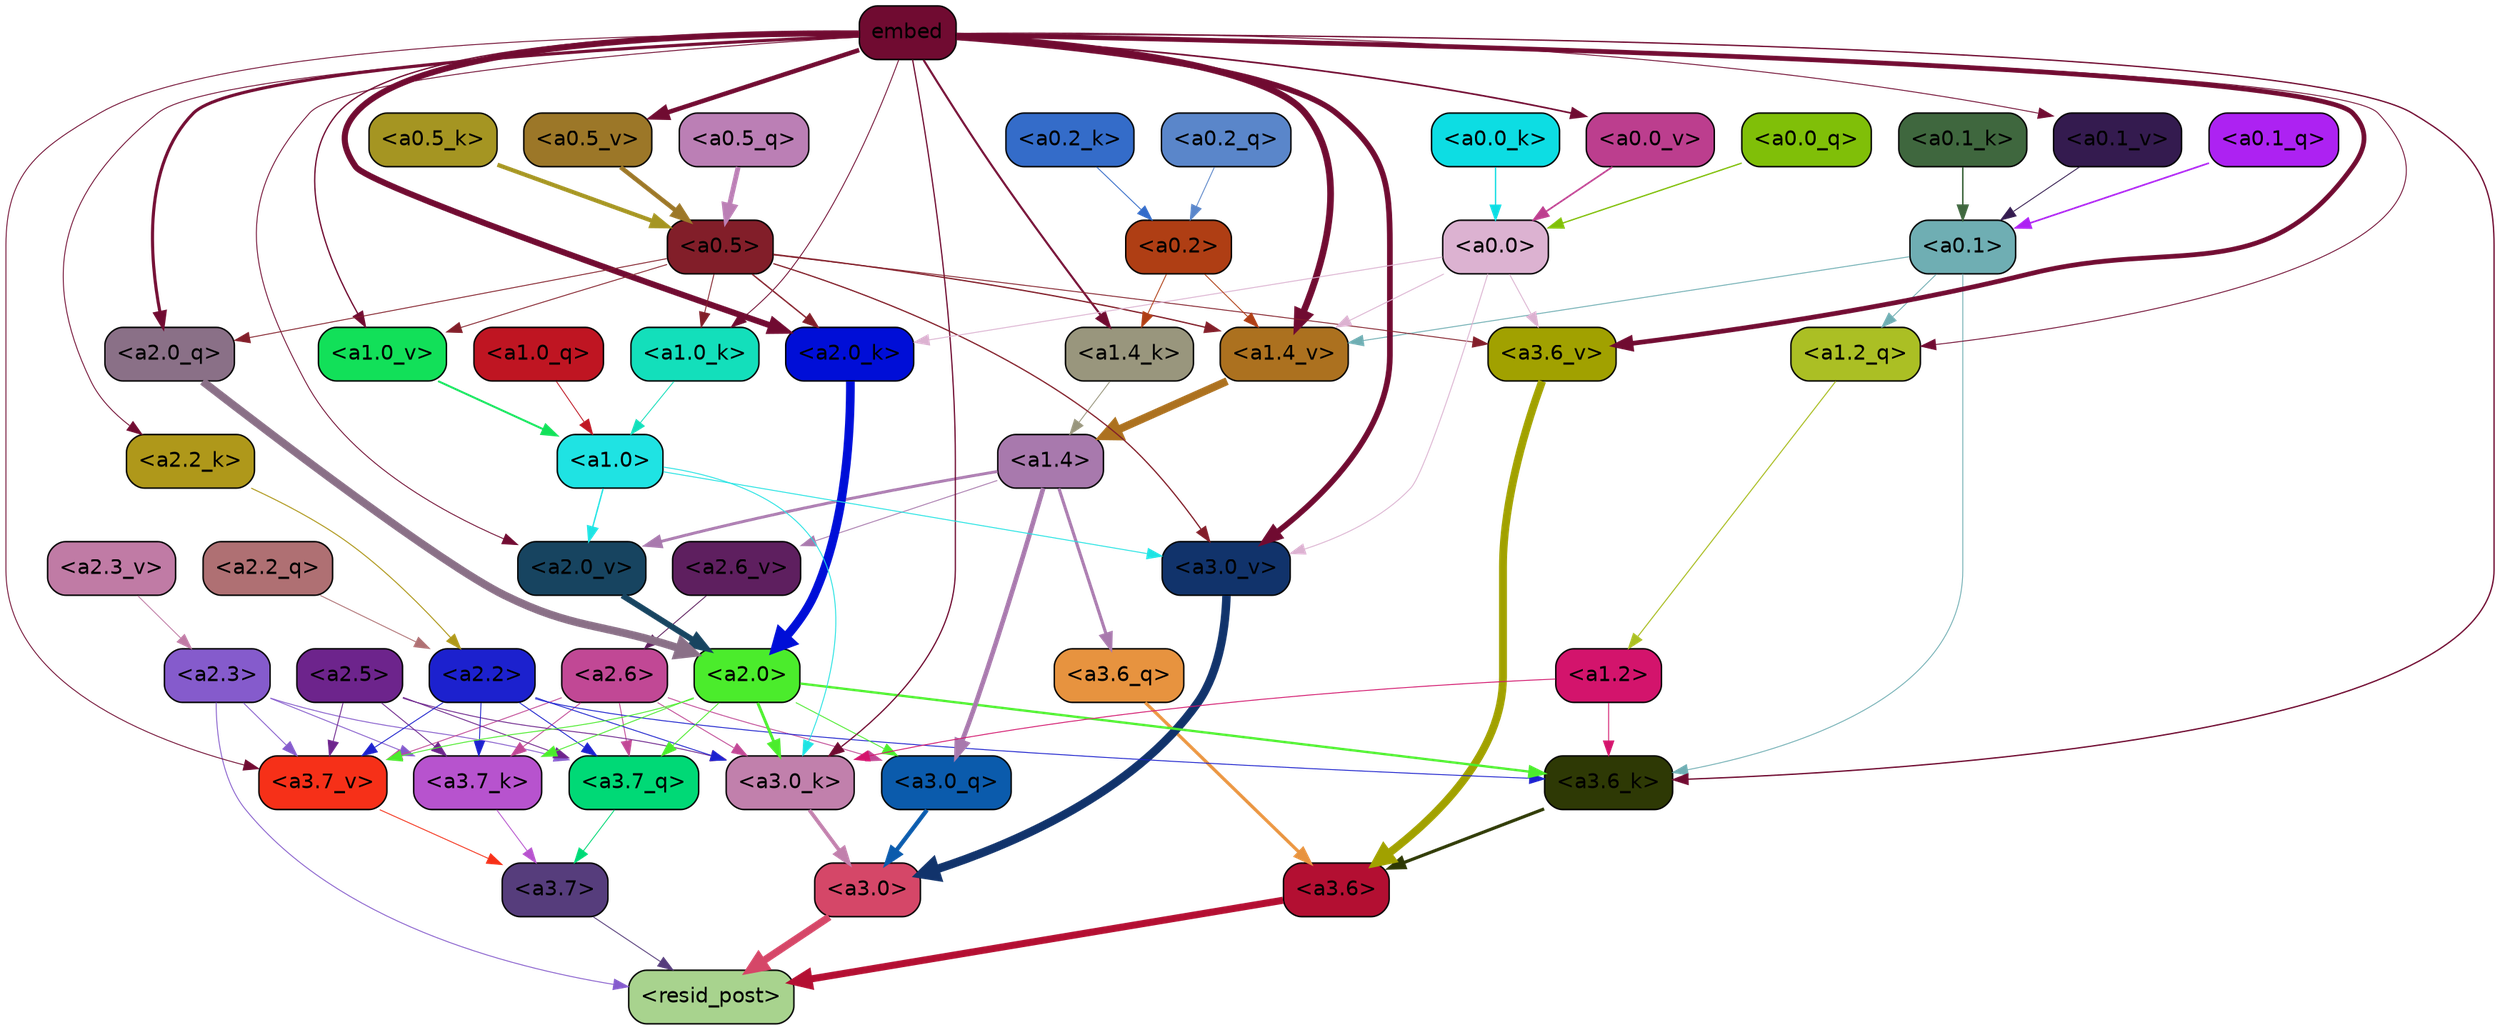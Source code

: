 strict digraph "" {
	graph [bgcolor=transparent,
		layout=dot,
		overlap=false,
		splines=true
	];
	"<a3.7>"	[color=black,
		fillcolor="#563d7c",
		fontname=Helvetica,
		shape=box,
		style="filled, rounded"];
	"<resid_post>"	[color=black,
		fillcolor="#a8d38e",
		fontname=Helvetica,
		shape=box,
		style="filled, rounded"];
	"<a3.7>" -> "<resid_post>"	[color="#563d7c",
		penwidth=0.6];
	"<a3.6>"	[color=black,
		fillcolor="#b30f32",
		fontname=Helvetica,
		shape=box,
		style="filled, rounded"];
	"<a3.6>" -> "<resid_post>"	[color="#b30f32",
		penwidth=4.751592040061951];
	"<a3.0>"	[color=black,
		fillcolor="#d54768",
		fontname=Helvetica,
		shape=box,
		style="filled, rounded"];
	"<a3.0>" -> "<resid_post>"	[color="#d54768",
		penwidth=4.904066681861877];
	"<a2.3>"	[color=black,
		fillcolor="#855bcc",
		fontname=Helvetica,
		shape=box,
		style="filled, rounded"];
	"<a2.3>" -> "<resid_post>"	[color="#855bcc",
		penwidth=0.6];
	"<a3.7_q>"	[color=black,
		fillcolor="#00d976",
		fontname=Helvetica,
		shape=box,
		style="filled, rounded"];
	"<a2.3>" -> "<a3.7_q>"	[color="#855bcc",
		penwidth=0.6];
	"<a3.7_k>"	[color=black,
		fillcolor="#b753ce",
		fontname=Helvetica,
		shape=box,
		style="filled, rounded"];
	"<a2.3>" -> "<a3.7_k>"	[color="#855bcc",
		penwidth=0.6069068089127541];
	"<a3.7_v>"	[color=black,
		fillcolor="#f63018",
		fontname=Helvetica,
		shape=box,
		style="filled, rounded"];
	"<a2.3>" -> "<a3.7_v>"	[color="#855bcc",
		penwidth=0.6];
	"<a3.7_q>" -> "<a3.7>"	[color="#00d976",
		penwidth=0.6];
	"<a3.6_q>"	[color=black,
		fillcolor="#e7933f",
		fontname=Helvetica,
		shape=box,
		style="filled, rounded"];
	"<a3.6_q>" -> "<a3.6>"	[color="#e7933f",
		penwidth=2.160832464694977];
	"<a3.0_q>"	[color=black,
		fillcolor="#0b5bac",
		fontname=Helvetica,
		shape=box,
		style="filled, rounded"];
	"<a3.0_q>" -> "<a3.0>"	[color="#0b5bac",
		penwidth=2.870753765106201];
	"<a3.7_k>" -> "<a3.7>"	[color="#b753ce",
		penwidth=0.6];
	"<a3.6_k>"	[color=black,
		fillcolor="#2e3905",
		fontname=Helvetica,
		shape=box,
		style="filled, rounded"];
	"<a3.6_k>" -> "<a3.6>"	[color="#2e3905",
		penwidth=2.13908451795578];
	"<a3.0_k>"	[color=black,
		fillcolor="#c180ac",
		fontname=Helvetica,
		shape=box,
		style="filled, rounded"];
	"<a3.0_k>" -> "<a3.0>"	[color="#c180ac",
		penwidth=2.520303964614868];
	"<a3.7_v>" -> "<a3.7>"	[color="#f63018",
		penwidth=0.6];
	"<a3.6_v>"	[color=black,
		fillcolor="#a1a100",
		fontname=Helvetica,
		shape=box,
		style="filled, rounded"];
	"<a3.6_v>" -> "<a3.6>"	[color="#a1a100",
		penwidth=5.297133803367615];
	"<a3.0_v>"	[color=black,
		fillcolor="#11336b",
		fontname=Helvetica,
		shape=box,
		style="filled, rounded"];
	"<a3.0_v>" -> "<a3.0>"	[color="#11336b",
		penwidth=5.680712580680847];
	"<a2.6>"	[color=black,
		fillcolor="#c14895",
		fontname=Helvetica,
		shape=box,
		style="filled, rounded"];
	"<a2.6>" -> "<a3.7_q>"	[color="#c14895",
		penwidth=0.6];
	"<a2.6>" -> "<a3.0_q>"	[color="#c14895",
		penwidth=0.6];
	"<a2.6>" -> "<a3.7_k>"	[color="#c14895",
		penwidth=0.6];
	"<a2.6>" -> "<a3.0_k>"	[color="#c14895",
		penwidth=0.6];
	"<a2.6>" -> "<a3.7_v>"	[color="#c14895",
		penwidth=0.6];
	"<a2.5>"	[color=black,
		fillcolor="#6d248c",
		fontname=Helvetica,
		shape=box,
		style="filled, rounded"];
	"<a2.5>" -> "<a3.7_q>"	[color="#6d248c",
		penwidth=0.6];
	"<a2.5>" -> "<a3.7_k>"	[color="#6d248c",
		penwidth=0.6];
	"<a2.5>" -> "<a3.0_k>"	[color="#6d248c",
		penwidth=0.6];
	"<a2.5>" -> "<a3.7_v>"	[color="#6d248c",
		penwidth=0.6];
	"<a2.2>"	[color=black,
		fillcolor="#1c21ce",
		fontname=Helvetica,
		shape=box,
		style="filled, rounded"];
	"<a2.2>" -> "<a3.7_q>"	[color="#1c21ce",
		penwidth=0.6];
	"<a2.2>" -> "<a3.7_k>"	[color="#1c21ce",
		penwidth=0.6];
	"<a2.2>" -> "<a3.6_k>"	[color="#1c21ce",
		penwidth=0.6];
	"<a2.2>" -> "<a3.0_k>"	[color="#1c21ce",
		penwidth=0.6];
	"<a2.2>" -> "<a3.7_v>"	[color="#1c21ce",
		penwidth=0.6];
	"<a2.0>"	[color=black,
		fillcolor="#4bec2c",
		fontname=Helvetica,
		shape=box,
		style="filled, rounded"];
	"<a2.0>" -> "<a3.7_q>"	[color="#4bec2c",
		penwidth=0.6];
	"<a2.0>" -> "<a3.0_q>"	[color="#4bec2c",
		penwidth=0.6];
	"<a2.0>" -> "<a3.7_k>"	[color="#4bec2c",
		penwidth=0.6];
	"<a2.0>" -> "<a3.6_k>"	[color="#4bec2c",
		penwidth=1.564806342124939];
	"<a2.0>" -> "<a3.0_k>"	[color="#4bec2c",
		penwidth=1.9353990852832794];
	"<a2.0>" -> "<a3.7_v>"	[color="#4bec2c",
		penwidth=0.6];
	"<a1.4>"	[color=black,
		fillcolor="#a879ad",
		fontname=Helvetica,
		shape=box,
		style="filled, rounded"];
	"<a1.4>" -> "<a3.6_q>"	[color="#a879ad",
		penwidth=2.0727532356977463];
	"<a1.4>" -> "<a3.0_q>"	[color="#a879ad",
		penwidth=3.1279823780059814];
	"<a2.6_v>"	[color=black,
		fillcolor="#5e1f5f",
		fontname=Helvetica,
		shape=box,
		style="filled, rounded"];
	"<a1.4>" -> "<a2.6_v>"	[color="#a879ad",
		penwidth=0.6];
	"<a2.0_v>"	[color=black,
		fillcolor="#174460",
		fontname=Helvetica,
		shape=box,
		style="filled, rounded"];
	"<a1.4>" -> "<a2.0_v>"	[color="#a879ad",
		penwidth=1.9170897603034973];
	"<a1.2>"	[color=black,
		fillcolor="#d3146c",
		fontname=Helvetica,
		shape=box,
		style="filled, rounded"];
	"<a1.2>" -> "<a3.6_k>"	[color="#d3146c",
		penwidth=0.6];
	"<a1.2>" -> "<a3.0_k>"	[color="#d3146c",
		penwidth=0.6];
	"<a0.1>"	[color=black,
		fillcolor="#6faeb3",
		fontname=Helvetica,
		shape=box,
		style="filled, rounded"];
	"<a0.1>" -> "<a3.6_k>"	[color="#6faeb3",
		penwidth=0.6];
	"<a1.2_q>"	[color=black,
		fillcolor="#abbf24",
		fontname=Helvetica,
		shape=box,
		style="filled, rounded"];
	"<a0.1>" -> "<a1.2_q>"	[color="#6faeb3",
		penwidth=0.6];
	"<a1.4_v>"	[color=black,
		fillcolor="#ac711f",
		fontname=Helvetica,
		shape=box,
		style="filled, rounded"];
	"<a0.1>" -> "<a1.4_v>"	[color="#6faeb3",
		penwidth=0.6202214732766151];
	embed	[color=black,
		fillcolor="#700b31",
		fontname=Helvetica,
		shape=box,
		style="filled, rounded"];
	embed -> "<a3.6_k>"	[color="#700b31",
		penwidth=0.8915999233722687];
	embed -> "<a3.0_k>"	[color="#700b31",
		penwidth=0.832088902592659];
	embed -> "<a3.7_v>"	[color="#700b31",
		penwidth=0.6];
	embed -> "<a3.6_v>"	[color="#700b31",
		penwidth=3.1840110421180725];
	embed -> "<a3.0_v>"	[color="#700b31",
		penwidth=3.8132747188210487];
	"<a2.0_q>"	[color=black,
		fillcolor="#8a7087",
		fontname=Helvetica,
		shape=box,
		style="filled, rounded"];
	embed -> "<a2.0_q>"	[color="#700b31",
		penwidth=2.084651827812195];
	"<a2.2_k>"	[color=black,
		fillcolor="#af981a",
		fontname=Helvetica,
		shape=box,
		style="filled, rounded"];
	embed -> "<a2.2_k>"	[color="#700b31",
		penwidth=0.6];
	"<a2.0_k>"	[color=black,
		fillcolor="#000ed7",
		fontname=Helvetica,
		shape=box,
		style="filled, rounded"];
	embed -> "<a2.0_k>"	[color="#700b31",
		penwidth=4.084526404738426];
	embed -> "<a2.0_v>"	[color="#700b31",
		penwidth=0.6];
	embed -> "<a1.2_q>"	[color="#700b31",
		penwidth=0.6];
	"<a1.4_k>"	[color=black,
		fillcolor="#99967d",
		fontname=Helvetica,
		shape=box,
		style="filled, rounded"];
	embed -> "<a1.4_k>"	[color="#700b31",
		penwidth=1.3912410736083984];
	"<a1.0_k>"	[color=black,
		fillcolor="#13dfbb",
		fontname=Helvetica,
		shape=box,
		style="filled, rounded"];
	embed -> "<a1.0_k>"	[color="#700b31",
		penwidth=0.6];
	embed -> "<a1.4_v>"	[color="#700b31",
		penwidth=4.4888065457344055];
	"<a1.0_v>"	[color=black,
		fillcolor="#12e059",
		fontname=Helvetica,
		shape=box,
		style="filled, rounded"];
	embed -> "<a1.0_v>"	[color="#700b31",
		penwidth=0.8796700537204742];
	"<a0.5_v>"	[color=black,
		fillcolor="#9c7728",
		fontname=Helvetica,
		shape=box,
		style="filled, rounded"];
	embed -> "<a0.5_v>"	[color="#700b31",
		penwidth=3.0338101387023926];
	"<a0.1_v>"	[color=black,
		fillcolor="#341b4f",
		fontname=Helvetica,
		shape=box,
		style="filled, rounded"];
	embed -> "<a0.1_v>"	[color="#700b31",
		penwidth=0.6];
	"<a0.0_v>"	[color=black,
		fillcolor="#bc3e8e",
		fontname=Helvetica,
		shape=box,
		style="filled, rounded"];
	embed -> "<a0.0_v>"	[color="#700b31",
		penwidth=1.1078194975852966];
	"<a1.0>"	[color=black,
		fillcolor="#1fe3e3",
		fontname=Helvetica,
		shape=box,
		style="filled, rounded"];
	"<a1.0>" -> "<a3.0_k>"	[color="#1fe3e3",
		penwidth=0.6];
	"<a1.0>" -> "<a3.0_v>"	[color="#1fe3e3",
		penwidth=0.6];
	"<a1.0>" -> "<a2.0_v>"	[color="#1fe3e3",
		penwidth=0.9450988052412868];
	"<a0.5>"	[color=black,
		fillcolor="#821e29",
		fontname=Helvetica,
		shape=box,
		style="filled, rounded"];
	"<a0.5>" -> "<a3.6_v>"	[color="#821e29",
		penwidth=0.6];
	"<a0.5>" -> "<a3.0_v>"	[color="#821e29",
		penwidth=0.8331108838319778];
	"<a0.5>" -> "<a2.0_q>"	[color="#821e29",
		penwidth=0.6];
	"<a0.5>" -> "<a2.0_k>"	[color="#821e29",
		penwidth=0.9412797391414642];
	"<a0.5>" -> "<a1.0_k>"	[color="#821e29",
		penwidth=0.6];
	"<a0.5>" -> "<a1.4_v>"	[color="#821e29",
		penwidth=0.8757842034101486];
	"<a0.5>" -> "<a1.0_v>"	[color="#821e29",
		penwidth=0.6];
	"<a0.0>"	[color=black,
		fillcolor="#dcb2d1",
		fontname=Helvetica,
		shape=box,
		style="filled, rounded"];
	"<a0.0>" -> "<a3.6_v>"	[color="#dcb2d1",
		penwidth=0.6];
	"<a0.0>" -> "<a3.0_v>"	[color="#dcb2d1",
		penwidth=0.6];
	"<a0.0>" -> "<a2.0_k>"	[color="#dcb2d1",
		penwidth=0.6];
	"<a0.0>" -> "<a1.4_v>"	[color="#dcb2d1",
		penwidth=0.6];
	"<a2.2_q>"	[color=black,
		fillcolor="#af7073",
		fontname=Helvetica,
		shape=box,
		style="filled, rounded"];
	"<a2.2_q>" -> "<a2.2>"	[color="#af7073",
		penwidth=0.6];
	"<a2.0_q>" -> "<a2.0>"	[color="#8a7087",
		penwidth=5.29856276512146];
	"<a2.2_k>" -> "<a2.2>"	[color="#af981a",
		penwidth=0.6722683310508728];
	"<a2.0_k>" -> "<a2.0>"	[color="#000ed7",
		penwidth=5.859246134757996];
	"<a2.6_v>" -> "<a2.6>"	[color="#5e1f5f",
		penwidth=0.6];
	"<a2.3_v>"	[color=black,
		fillcolor="#c07ba5",
		fontname=Helvetica,
		shape=box,
		style="filled, rounded"];
	"<a2.3_v>" -> "<a2.3>"	[color="#c07ba5",
		penwidth=0.6];
	"<a2.0_v>" -> "<a2.0>"	[color="#174460",
		penwidth=3.9621697664260864];
	"<a1.2_q>" -> "<a1.2>"	[color="#abbf24",
		penwidth=0.7185482024215162];
	"<a1.0_q>"	[color=black,
		fillcolor="#bf1522",
		fontname=Helvetica,
		shape=box,
		style="filled, rounded"];
	"<a1.0_q>" -> "<a1.0>"	[color="#bf1522",
		penwidth=0.6];
	"<a1.4_k>" -> "<a1.4>"	[color="#99967d",
		penwidth=0.6];
	"<a1.0_k>" -> "<a1.0>"	[color="#13dfbb",
		penwidth=0.6];
	"<a1.4_v>" -> "<a1.4>"	[color="#ac711f",
		penwidth=5.280138969421387];
	"<a1.0_v>" -> "<a1.0>"	[color="#12e059",
		penwidth=1.318962275981903];
	"<a0.2>"	[color=black,
		fillcolor="#af3e14",
		fontname=Helvetica,
		shape=box,
		style="filled, rounded"];
	"<a0.2>" -> "<a1.4_k>"	[color="#af3e14",
		penwidth=0.6];
	"<a0.2>" -> "<a1.4_v>"	[color="#af3e14",
		penwidth=0.6];
	"<a0.5_q>"	[color=black,
		fillcolor="#bb7fb5",
		fontname=Helvetica,
		shape=box,
		style="filled, rounded"];
	"<a0.5_q>" -> "<a0.5>"	[color="#bb7fb5",
		penwidth=3.2715916633605957];
	"<a0.2_q>"	[color=black,
		fillcolor="#5a86ca",
		fontname=Helvetica,
		shape=box,
		style="filled, rounded"];
	"<a0.2_q>" -> "<a0.2>"	[color="#5a86ca",
		penwidth=0.6];
	"<a0.1_q>"	[color=black,
		fillcolor="#ad22f2",
		fontname=Helvetica,
		shape=box,
		style="filled, rounded"];
	"<a0.1_q>" -> "<a0.1>"	[color="#ad22f2",
		penwidth=1.0982357263565063];
	"<a0.0_q>"	[color=black,
		fillcolor="#80bf08",
		fontname=Helvetica,
		shape=box,
		style="filled, rounded"];
	"<a0.0_q>" -> "<a0.0>"	[color="#80bf08",
		penwidth=0.8850758075714111];
	"<a0.5_k>"	[color=black,
		fillcolor="#a59522",
		fontname=Helvetica,
		shape=box,
		style="filled, rounded"];
	"<a0.5_k>" -> "<a0.5>"	[color="#a59522",
		penwidth=2.833264708518982];
	"<a0.2_k>"	[color=black,
		fillcolor="#346cc9",
		fontname=Helvetica,
		shape=box,
		style="filled, rounded"];
	"<a0.2_k>" -> "<a0.2>"	[color="#346cc9",
		penwidth=0.6];
	"<a0.1_k>"	[color=black,
		fillcolor="#3f673e",
		fontname=Helvetica,
		shape=box,
		style="filled, rounded"];
	"<a0.1_k>" -> "<a0.1>"	[color="#3f673e",
		penwidth=1.0085628032684326];
	"<a0.0_k>"	[color=black,
		fillcolor="#0ddde3",
		fontname=Helvetica,
		shape=box,
		style="filled, rounded"];
	"<a0.0_k>" -> "<a0.0>"	[color="#0ddde3",
		penwidth=0.8747712969779968];
	"<a0.5_v>" -> "<a0.5>"	[color="#9c7728",
		penwidth=3.0403636693954468];
	"<a0.1_v>" -> "<a0.1>"	[color="#341b4f",
		penwidth=0.6];
	"<a0.0_v>" -> "<a0.0>"	[color="#bc3e8e",
		penwidth=1.1078208088874817];
}

